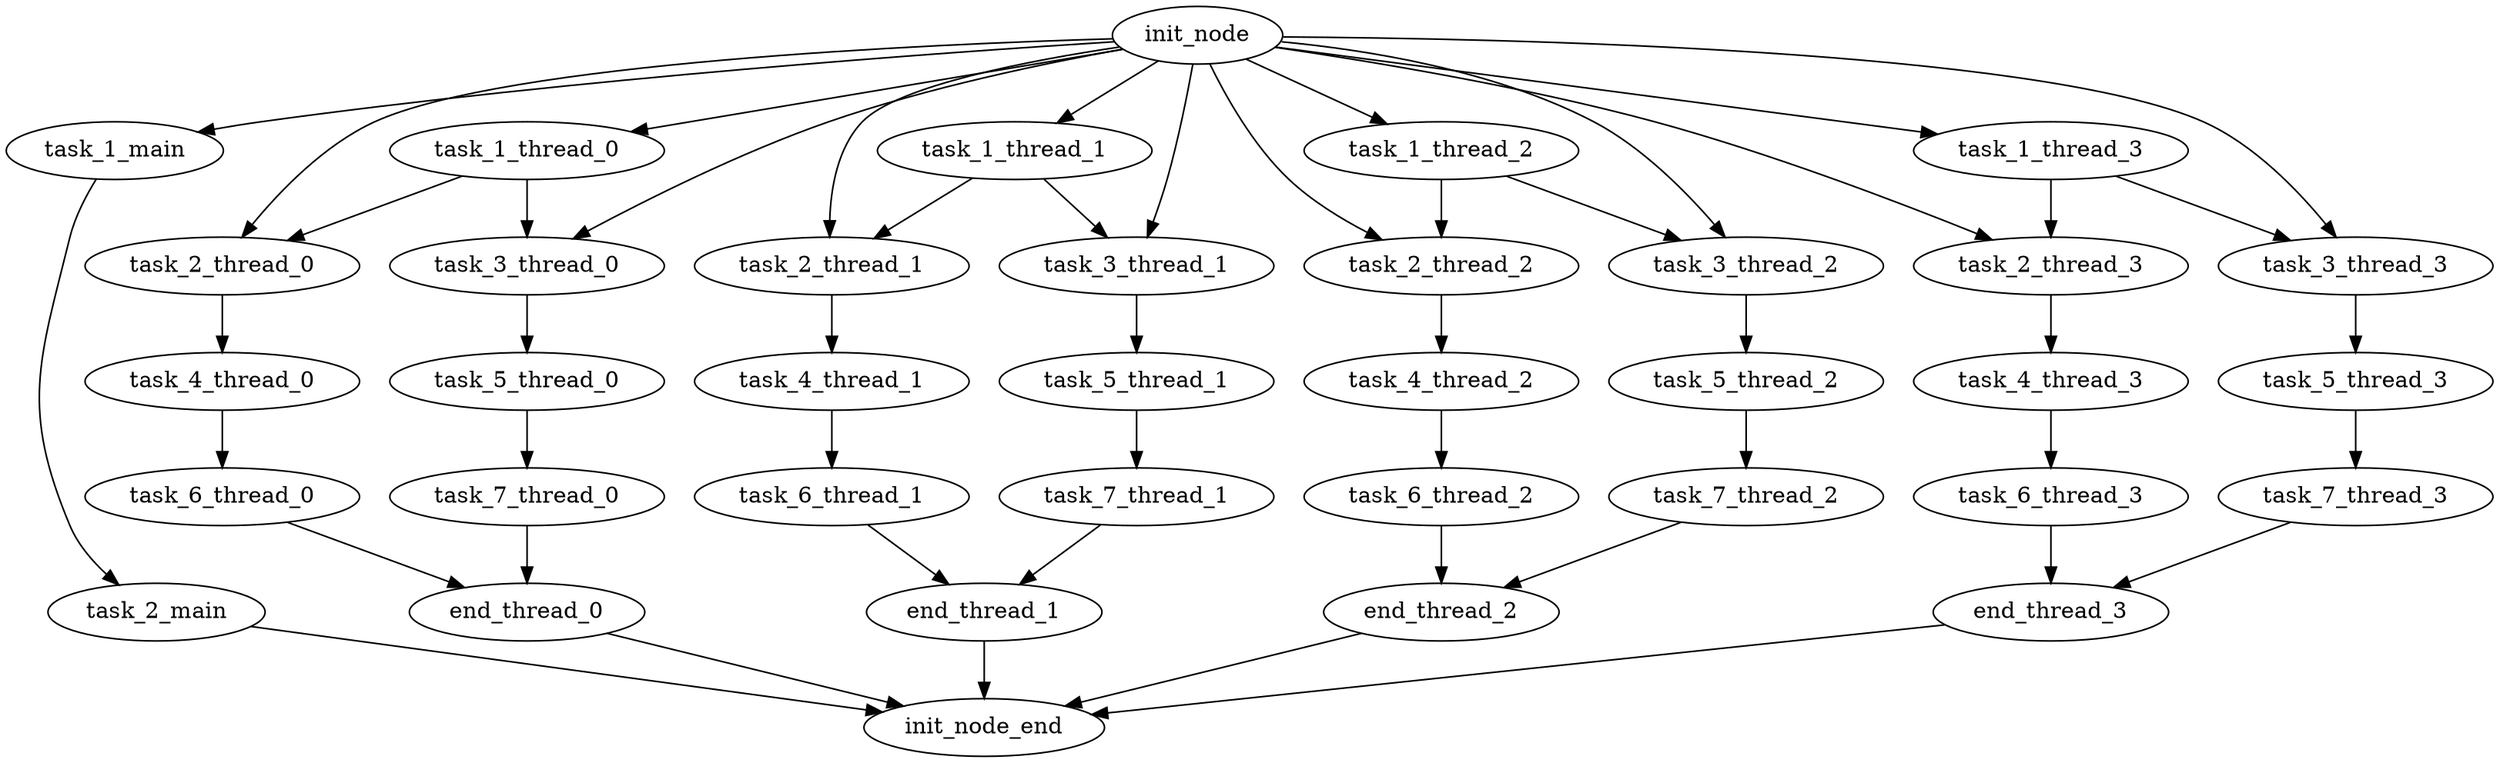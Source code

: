 digraph G {
init_node [size="1.0"];
task_1_main [size="2.129140e+01"];
task_2_main [size="1.540917e+01"];
task_1_main -> task_2_main [size="2.003192e+01"];
task_1_thread_0 [size="2.129140e+01"];
task_2_thread_0 [size="1.540917e+01"];
task_3_thread_0 [size="7.874991e+00"];
task_4_thread_0 [size="5.117865e+01"];
task_5_thread_0 [size="2.390834e+01"];
task_6_thread_0 [size="2.207151e+01"];
task_7_thread_0 [size="4.554602e+01"];
end_thread_0 [size="1.000000e+00"];
task_1_thread_0 -> task_2_thread_0 [size="2.003192e+01"];
task_1_thread_0 -> task_3_thread_0 [size="1.023749e+01"];
task_2_thread_0 -> task_4_thread_0 [size="6.653225e+01"];
task_3_thread_0 -> task_5_thread_0 [size="3.108085e+01"];
task_4_thread_0 -> task_6_thread_0 [size="2.869297e+01"];
task_5_thread_0 -> task_7_thread_0 [size="5.920982e+01"];
task_6_thread_0 -> end_thread_0 [size="1.000000e-12"];
task_7_thread_0 -> end_thread_0 [size="1.000000e-12"];
task_1_thread_1 [size="2.129140e+01"];
task_2_thread_1 [size="1.540917e+01"];
task_3_thread_1 [size="7.874991e+00"];
task_4_thread_1 [size="5.117865e+01"];
task_5_thread_1 [size="2.390834e+01"];
task_6_thread_1 [size="2.207151e+01"];
task_7_thread_1 [size="4.554602e+01"];
end_thread_1 [size="1.000000e+00"];
task_1_thread_1 -> task_2_thread_1 [size="2.003192e+01"];
task_1_thread_1 -> task_3_thread_1 [size="1.023749e+01"];
task_2_thread_1 -> task_4_thread_1 [size="6.653225e+01"];
task_3_thread_1 -> task_5_thread_1 [size="3.108085e+01"];
task_4_thread_1 -> task_6_thread_1 [size="2.869297e+01"];
task_5_thread_1 -> task_7_thread_1 [size="5.920982e+01"];
task_6_thread_1 -> end_thread_1 [size="1.000000e-12"];
task_7_thread_1 -> end_thread_1 [size="1.000000e-12"];
task_1_thread_2 [size="2.129140e+01"];
task_2_thread_2 [size="1.540917e+01"];
task_3_thread_2 [size="7.874991e+00"];
task_4_thread_2 [size="5.117865e+01"];
task_5_thread_2 [size="2.390834e+01"];
task_6_thread_2 [size="2.207151e+01"];
task_7_thread_2 [size="4.554602e+01"];
end_thread_2 [size="1.000000e+00"];
task_1_thread_2 -> task_2_thread_2 [size="2.003192e+01"];
task_1_thread_2 -> task_3_thread_2 [size="1.023749e+01"];
task_2_thread_2 -> task_4_thread_2 [size="6.653225e+01"];
task_3_thread_2 -> task_5_thread_2 [size="3.108085e+01"];
task_4_thread_2 -> task_6_thread_2 [size="2.869297e+01"];
task_5_thread_2 -> task_7_thread_2 [size="5.920982e+01"];
task_6_thread_2 -> end_thread_2 [size="1.000000e-12"];
task_7_thread_2 -> end_thread_2 [size="1.000000e-12"];
task_1_thread_3 [size="2.129140e+01"];
task_2_thread_3 [size="1.540917e+01"];
task_3_thread_3 [size="7.874991e+00"];
task_4_thread_3 [size="5.117865e+01"];
task_5_thread_3 [size="2.390834e+01"];
task_6_thread_3 [size="2.207151e+01"];
task_7_thread_3 [size="4.554602e+01"];
end_thread_3 [size="1.000000e+00"];
task_1_thread_3 -> task_2_thread_3 [size="2.003192e+01"];
task_1_thread_3 -> task_3_thread_3 [size="1.023749e+01"];
task_2_thread_3 -> task_4_thread_3 [size="6.653225e+01"];
task_3_thread_3 -> task_5_thread_3 [size="3.108085e+01"];
task_4_thread_3 -> task_6_thread_3 [size="2.869297e+01"];
task_5_thread_3 -> task_7_thread_3 [size="5.920982e+01"];
task_6_thread_3 -> end_thread_3 [size="1.000000e-12"];
task_7_thread_3 -> end_thread_3 [size="1.000000e-12"];
init_node_end [size="1.0"];
init_node -> task_1_main [size="66.83850444203507"];
init_node -> task_1_thread_0 [size="12.866561485514314"];
init_node -> task_3_thread_0 [size="2.227523125892711"];
init_node -> task_2_thread_0 [size="1.6179389193012435"];
init_node -> task_1_thread_1 [size="12.866561485514314"];
init_node -> task_2_thread_1 [size="2.227523125892711"];
init_node -> task_3_thread_1 [size="1.6179389193012435"];
init_node -> task_1_thread_2 [size="12.866561485514314"];
init_node -> task_2_thread_2 [size="2.227523125892711"];
init_node -> task_3_thread_2 [size="1.6179389193012435"];
init_node -> task_1_thread_3 [size="12.866561485514314"];
init_node -> task_3_thread_3 [size="2.227523125892711"];
init_node -> task_2_thread_3 [size="1.6179389193012435"];
task_2_main -> init_node_end [size="16.671853343281683"];
end_thread_0 -> init_node_end [size="2.1071188206510904e-12"];
end_thread_1 -> init_node_end [size="2.3713165480133917e-12"];
end_thread_2 -> init_node_end [size="1.4077985116136732e-12"];
end_thread_3 -> init_node_end [size="2.3669831021993693e-12"];
}
